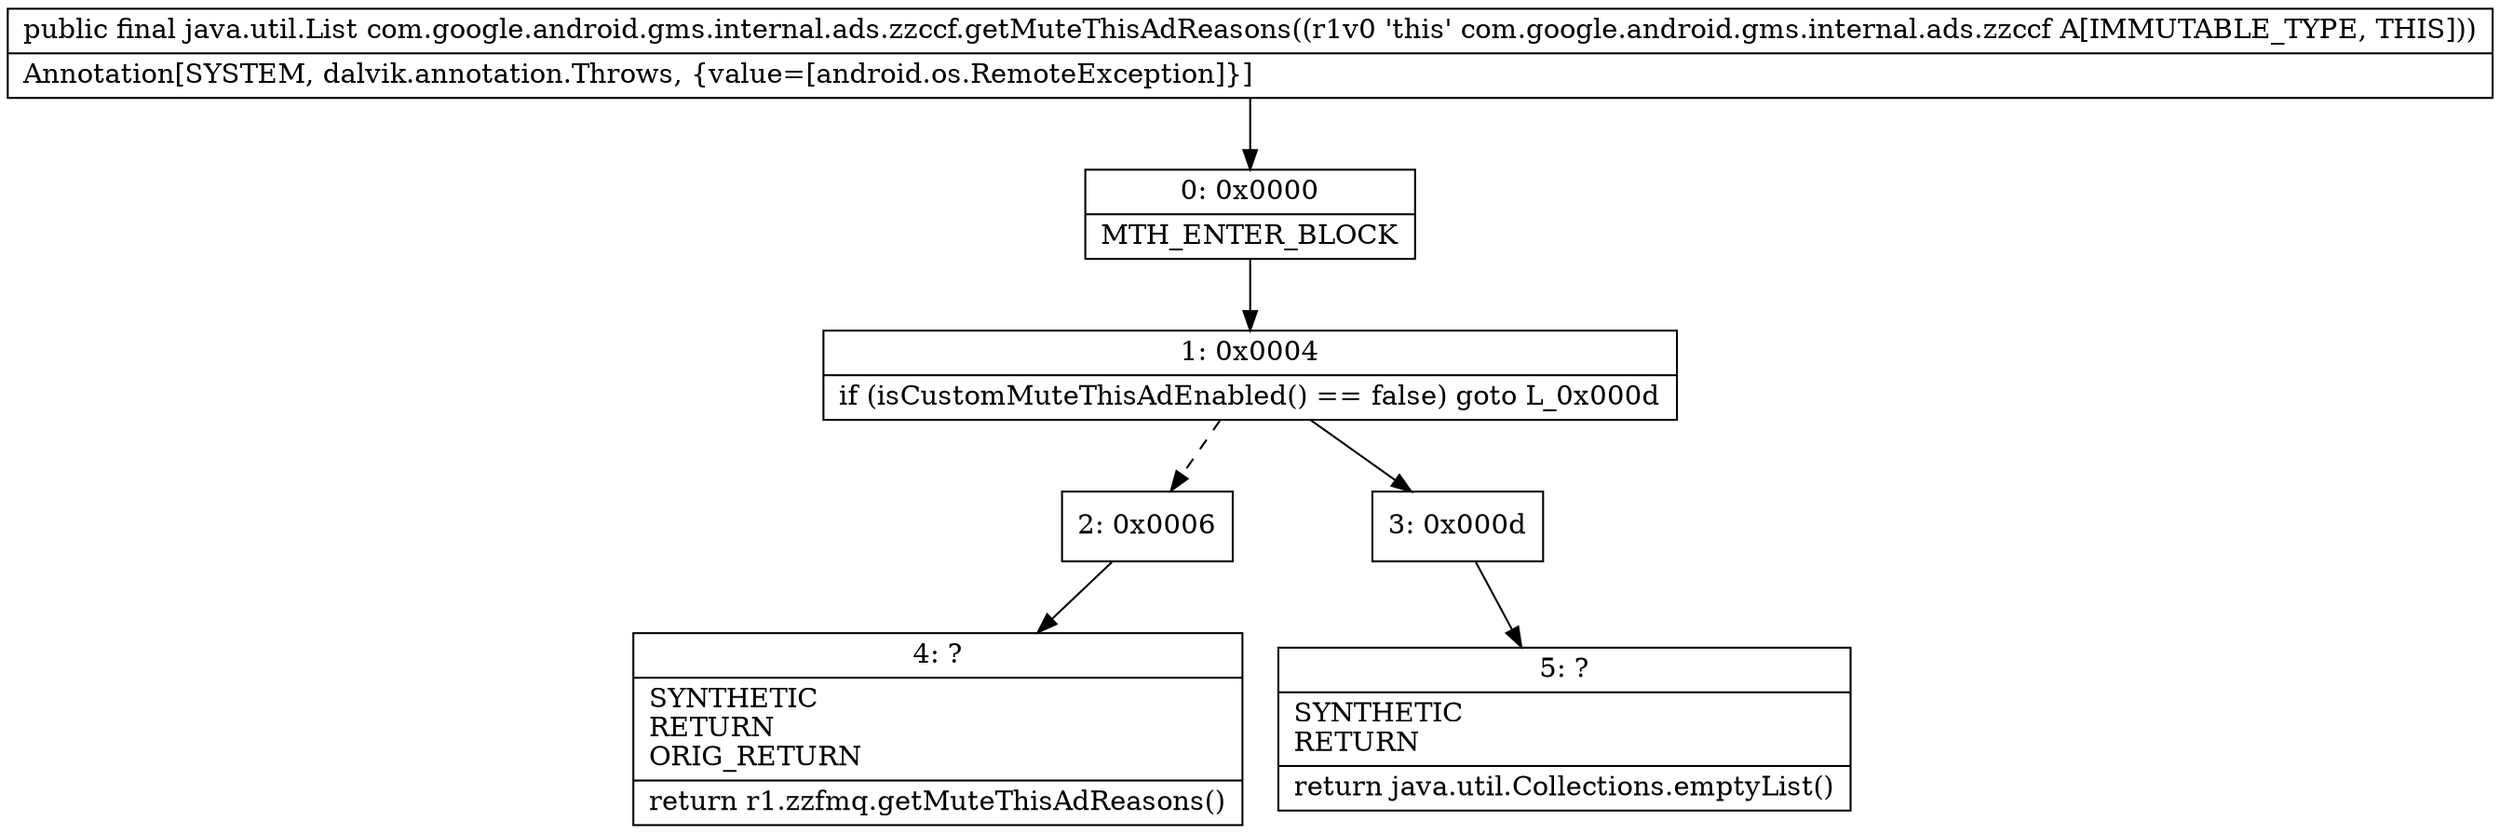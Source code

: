 digraph "CFG forcom.google.android.gms.internal.ads.zzccf.getMuteThisAdReasons()Ljava\/util\/List;" {
Node_0 [shape=record,label="{0\:\ 0x0000|MTH_ENTER_BLOCK\l}"];
Node_1 [shape=record,label="{1\:\ 0x0004|if (isCustomMuteThisAdEnabled() == false) goto L_0x000d\l}"];
Node_2 [shape=record,label="{2\:\ 0x0006}"];
Node_3 [shape=record,label="{3\:\ 0x000d}"];
Node_4 [shape=record,label="{4\:\ ?|SYNTHETIC\lRETURN\lORIG_RETURN\l|return r1.zzfmq.getMuteThisAdReasons()\l}"];
Node_5 [shape=record,label="{5\:\ ?|SYNTHETIC\lRETURN\l|return java.util.Collections.emptyList()\l}"];
MethodNode[shape=record,label="{public final java.util.List com.google.android.gms.internal.ads.zzccf.getMuteThisAdReasons((r1v0 'this' com.google.android.gms.internal.ads.zzccf A[IMMUTABLE_TYPE, THIS]))  | Annotation[SYSTEM, dalvik.annotation.Throws, \{value=[android.os.RemoteException]\}]\l}"];
MethodNode -> Node_0;
Node_0 -> Node_1;
Node_1 -> Node_2[style=dashed];
Node_1 -> Node_3;
Node_2 -> Node_4;
Node_3 -> Node_5;
}

